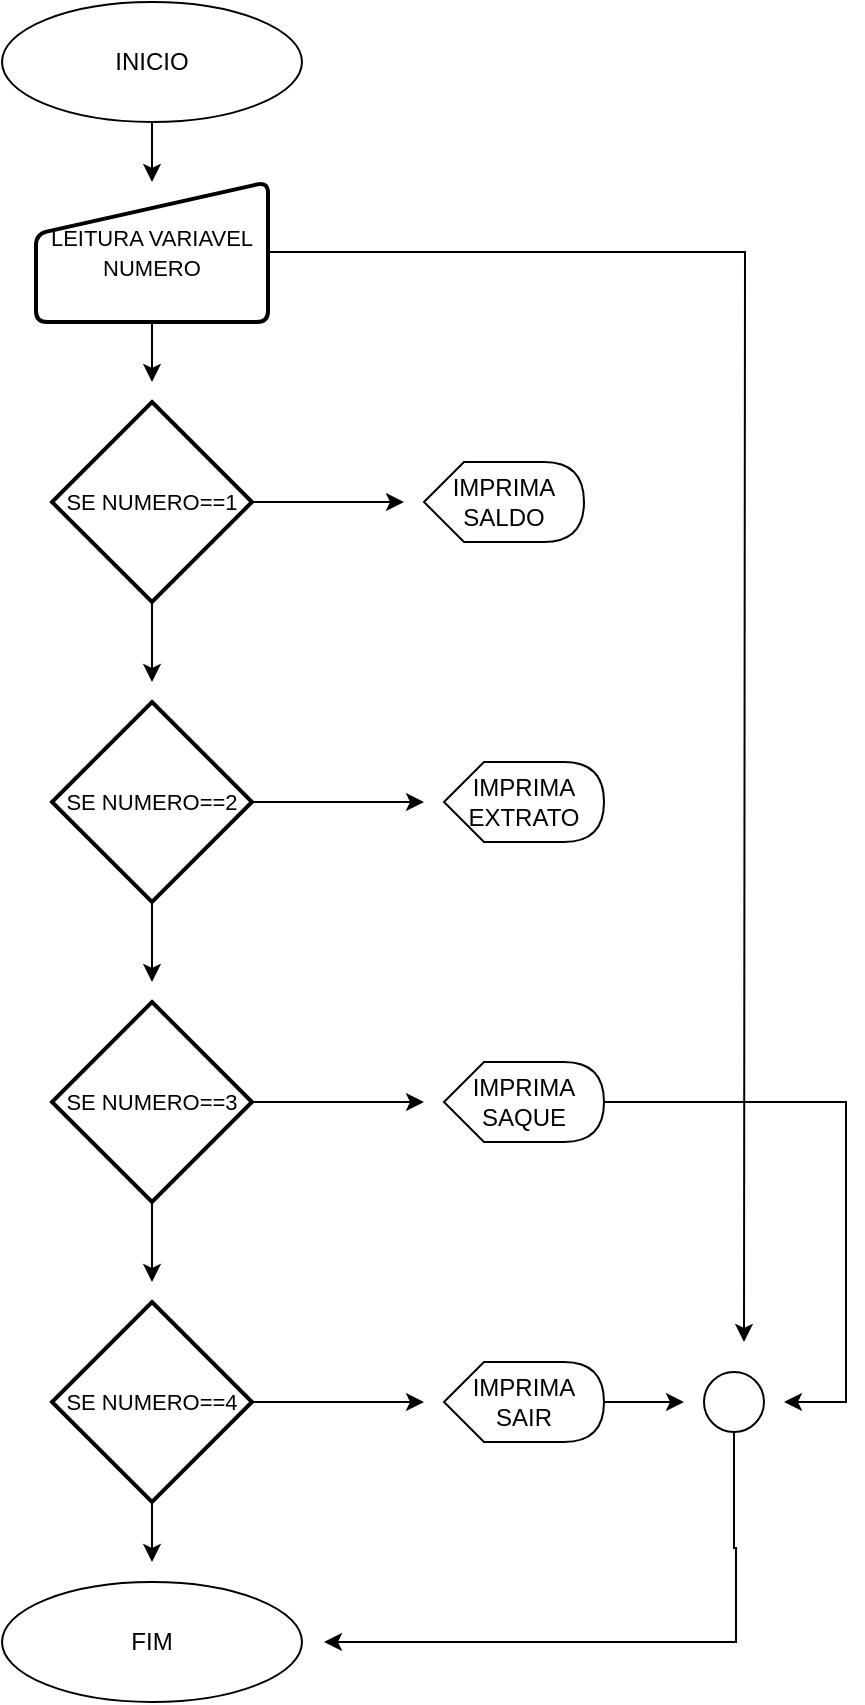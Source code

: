 <mxfile version="24.8.0">
  <diagram name="Página-1" id="DKQFyIsMj1eod74m2C_w">
    <mxGraphModel dx="1014" dy="554" grid="1" gridSize="10" guides="1" tooltips="1" connect="1" arrows="1" fold="1" page="1" pageScale="1" pageWidth="827" pageHeight="1169" math="0" shadow="0">
      <root>
        <mxCell id="0" />
        <mxCell id="1" parent="0" />
        <mxCell id="Pq3PNO85xbKXSgipGfG3-3" value="&lt;font style=&quot;vertical-align: inherit;&quot;&gt;&lt;font style=&quot;vertical-align: inherit;&quot;&gt;FIM&lt;/font&gt;&lt;/font&gt;" style="ellipse;whiteSpace=wrap;html=1;" vertex="1" parent="1">
          <mxGeometry x="339" y="820" width="150" height="60" as="geometry" />
        </mxCell>
        <mxCell id="Pq3PNO85xbKXSgipGfG3-6" style="edgeStyle=orthogonalEdgeStyle;rounded=0;orthogonalLoop=1;jettySize=auto;html=1;entryX=0.5;entryY=0;entryDx=0;entryDy=0;" edge="1" parent="1" source="Pq3PNO85xbKXSgipGfG3-4" target="Pq3PNO85xbKXSgipGfG3-5">
          <mxGeometry relative="1" as="geometry" />
        </mxCell>
        <mxCell id="Pq3PNO85xbKXSgipGfG3-4" value="&lt;font style=&quot;vertical-align: inherit;&quot;&gt;&lt;font style=&quot;vertical-align: inherit;&quot;&gt;INICIO&lt;/font&gt;&lt;/font&gt;" style="ellipse;whiteSpace=wrap;html=1;" vertex="1" parent="1">
          <mxGeometry x="339" y="30" width="150" height="60" as="geometry" />
        </mxCell>
        <mxCell id="Pq3PNO85xbKXSgipGfG3-11" style="edgeStyle=orthogonalEdgeStyle;rounded=0;orthogonalLoop=1;jettySize=auto;html=1;exitX=0.5;exitY=1;exitDx=0;exitDy=0;" edge="1" parent="1" source="Pq3PNO85xbKXSgipGfG3-5">
          <mxGeometry relative="1" as="geometry">
            <mxPoint x="414" y="220" as="targetPoint" />
          </mxGeometry>
        </mxCell>
        <mxCell id="Pq3PNO85xbKXSgipGfG3-25" style="edgeStyle=orthogonalEdgeStyle;rounded=0;orthogonalLoop=1;jettySize=auto;html=1;" edge="1" parent="1" source="Pq3PNO85xbKXSgipGfG3-5">
          <mxGeometry relative="1" as="geometry">
            <mxPoint x="710" y="700" as="targetPoint" />
          </mxGeometry>
        </mxCell>
        <mxCell id="Pq3PNO85xbKXSgipGfG3-5" value="&lt;font style=&quot;vertical-align: inherit;&quot;&gt;&lt;font style=&quot;vertical-align: inherit;&quot;&gt;&lt;font style=&quot;vertical-align: inherit;&quot;&gt;&lt;font style=&quot;vertical-align: inherit; font-size: 11px;&quot;&gt;LEITURA VARIAVEL NUMERO&lt;/font&gt;&lt;/font&gt;&lt;/font&gt;&lt;/font&gt;" style="html=1;strokeWidth=2;shape=manualInput;whiteSpace=wrap;rounded=1;size=26;arcSize=11;" vertex="1" parent="1">
          <mxGeometry x="356" y="120" width="116" height="70" as="geometry" />
        </mxCell>
        <mxCell id="Pq3PNO85xbKXSgipGfG3-15" style="edgeStyle=orthogonalEdgeStyle;rounded=0;orthogonalLoop=1;jettySize=auto;html=1;exitX=0.5;exitY=1;exitDx=0;exitDy=0;exitPerimeter=0;" edge="1" parent="1" source="Pq3PNO85xbKXSgipGfG3-7">
          <mxGeometry relative="1" as="geometry">
            <mxPoint x="414" y="810" as="targetPoint" />
          </mxGeometry>
        </mxCell>
        <mxCell id="Pq3PNO85xbKXSgipGfG3-23" style="edgeStyle=orthogonalEdgeStyle;rounded=0;orthogonalLoop=1;jettySize=auto;html=1;exitX=1;exitY=0.5;exitDx=0;exitDy=0;exitPerimeter=0;" edge="1" parent="1" source="Pq3PNO85xbKXSgipGfG3-7">
          <mxGeometry relative="1" as="geometry">
            <mxPoint x="550" y="730" as="targetPoint" />
          </mxGeometry>
        </mxCell>
        <mxCell id="Pq3PNO85xbKXSgipGfG3-7" value="&lt;font style=&quot;font-size: 11px;&quot;&gt;SE NUMERO==4&lt;/font&gt;" style="strokeWidth=2;html=1;shape=mxgraph.flowchart.decision;whiteSpace=wrap;" vertex="1" parent="1">
          <mxGeometry x="364" y="680" width="100" height="100" as="geometry" />
        </mxCell>
        <mxCell id="Pq3PNO85xbKXSgipGfG3-12" style="edgeStyle=orthogonalEdgeStyle;rounded=0;orthogonalLoop=1;jettySize=auto;html=1;exitX=0.5;exitY=1;exitDx=0;exitDy=0;exitPerimeter=0;" edge="1" parent="1" source="Pq3PNO85xbKXSgipGfG3-8">
          <mxGeometry relative="1" as="geometry">
            <mxPoint x="414" y="370" as="targetPoint" />
          </mxGeometry>
        </mxCell>
        <mxCell id="Pq3PNO85xbKXSgipGfG3-20" style="edgeStyle=orthogonalEdgeStyle;rounded=0;orthogonalLoop=1;jettySize=auto;html=1;exitX=1;exitY=0.5;exitDx=0;exitDy=0;exitPerimeter=0;" edge="1" parent="1" source="Pq3PNO85xbKXSgipGfG3-8">
          <mxGeometry relative="1" as="geometry">
            <mxPoint x="540" y="280" as="targetPoint" />
          </mxGeometry>
        </mxCell>
        <mxCell id="Pq3PNO85xbKXSgipGfG3-8" value="&lt;font style=&quot;vertical-align: inherit;&quot;&gt;&lt;font style=&quot;vertical-align: inherit; font-size: 11px;&quot;&gt;SE NUMERO==1&lt;/font&gt;&lt;/font&gt;" style="strokeWidth=2;html=1;shape=mxgraph.flowchart.decision;whiteSpace=wrap;" vertex="1" parent="1">
          <mxGeometry x="364" y="230" width="100" height="100" as="geometry" />
        </mxCell>
        <mxCell id="Pq3PNO85xbKXSgipGfG3-13" style="edgeStyle=orthogonalEdgeStyle;rounded=0;orthogonalLoop=1;jettySize=auto;html=1;exitX=0.5;exitY=1;exitDx=0;exitDy=0;exitPerimeter=0;" edge="1" parent="1" source="Pq3PNO85xbKXSgipGfG3-9">
          <mxGeometry relative="1" as="geometry">
            <mxPoint x="414" y="520" as="targetPoint" />
          </mxGeometry>
        </mxCell>
        <mxCell id="Pq3PNO85xbKXSgipGfG3-21" style="edgeStyle=orthogonalEdgeStyle;rounded=0;orthogonalLoop=1;jettySize=auto;html=1;exitX=1;exitY=0.5;exitDx=0;exitDy=0;exitPerimeter=0;" edge="1" parent="1" source="Pq3PNO85xbKXSgipGfG3-9">
          <mxGeometry relative="1" as="geometry">
            <mxPoint x="550" y="430" as="targetPoint" />
          </mxGeometry>
        </mxCell>
        <mxCell id="Pq3PNO85xbKXSgipGfG3-9" value="&lt;font style=&quot;vertical-align: inherit;&quot;&gt;&lt;font style=&quot;vertical-align: inherit; font-size: 11px;&quot;&gt;SE NUMERO==2&lt;/font&gt;&lt;/font&gt;" style="strokeWidth=2;html=1;shape=mxgraph.flowchart.decision;whiteSpace=wrap;" vertex="1" parent="1">
          <mxGeometry x="364" y="380" width="100" height="100" as="geometry" />
        </mxCell>
        <mxCell id="Pq3PNO85xbKXSgipGfG3-14" style="edgeStyle=orthogonalEdgeStyle;rounded=0;orthogonalLoop=1;jettySize=auto;html=1;exitX=0.5;exitY=1;exitDx=0;exitDy=0;exitPerimeter=0;" edge="1" parent="1" source="Pq3PNO85xbKXSgipGfG3-10">
          <mxGeometry relative="1" as="geometry">
            <mxPoint x="414" y="670" as="targetPoint" />
          </mxGeometry>
        </mxCell>
        <mxCell id="Pq3PNO85xbKXSgipGfG3-22" style="edgeStyle=orthogonalEdgeStyle;rounded=0;orthogonalLoop=1;jettySize=auto;html=1;exitX=1;exitY=0.5;exitDx=0;exitDy=0;exitPerimeter=0;" edge="1" parent="1" source="Pq3PNO85xbKXSgipGfG3-10">
          <mxGeometry relative="1" as="geometry">
            <mxPoint x="550" y="580" as="targetPoint" />
          </mxGeometry>
        </mxCell>
        <mxCell id="Pq3PNO85xbKXSgipGfG3-10" value="&lt;font style=&quot;vertical-align: inherit;&quot;&gt;&lt;font style=&quot;vertical-align: inherit; font-size: 11px;&quot;&gt;SE NUMERO==3&lt;/font&gt;&lt;/font&gt;" style="strokeWidth=2;html=1;shape=mxgraph.flowchart.decision;whiteSpace=wrap;" vertex="1" parent="1">
          <mxGeometry x="364" y="530" width="100" height="100" as="geometry" />
        </mxCell>
        <mxCell id="Pq3PNO85xbKXSgipGfG3-28" style="edgeStyle=orthogonalEdgeStyle;rounded=0;orthogonalLoop=1;jettySize=auto;html=1;exitX=1;exitY=0.5;exitDx=0;exitDy=0;exitPerimeter=0;" edge="1" parent="1" source="Pq3PNO85xbKXSgipGfG3-16">
          <mxGeometry relative="1" as="geometry">
            <mxPoint x="680" y="730" as="targetPoint" />
          </mxGeometry>
        </mxCell>
        <mxCell id="Pq3PNO85xbKXSgipGfG3-16" value="IMPRIMA SAIR" style="shape=display;whiteSpace=wrap;html=1;" vertex="1" parent="1">
          <mxGeometry x="560" y="710" width="80" height="40" as="geometry" />
        </mxCell>
        <mxCell id="Pq3PNO85xbKXSgipGfG3-17" value="IMPRIMA EXTRATO" style="shape=display;whiteSpace=wrap;html=1;" vertex="1" parent="1">
          <mxGeometry x="560" y="410" width="80" height="40" as="geometry" />
        </mxCell>
        <mxCell id="Pq3PNO85xbKXSgipGfG3-27" style="edgeStyle=orthogonalEdgeStyle;rounded=0;orthogonalLoop=1;jettySize=auto;html=1;" edge="1" parent="1" source="Pq3PNO85xbKXSgipGfG3-18">
          <mxGeometry relative="1" as="geometry">
            <mxPoint x="730" y="730" as="targetPoint" />
            <Array as="points">
              <mxPoint x="761" y="580" />
            </Array>
          </mxGeometry>
        </mxCell>
        <mxCell id="Pq3PNO85xbKXSgipGfG3-18" value="IMPRIMA SAQUE" style="shape=display;whiteSpace=wrap;html=1;" vertex="1" parent="1">
          <mxGeometry x="560" y="560" width="80" height="40" as="geometry" />
        </mxCell>
        <mxCell id="Pq3PNO85xbKXSgipGfG3-19" value="IMPRIMA SALDO" style="shape=display;whiteSpace=wrap;html=1;" vertex="1" parent="1">
          <mxGeometry x="550" y="260" width="80" height="40" as="geometry" />
        </mxCell>
        <mxCell id="Pq3PNO85xbKXSgipGfG3-29" style="edgeStyle=orthogonalEdgeStyle;rounded=0;orthogonalLoop=1;jettySize=auto;html=1;exitX=0.5;exitY=1;exitDx=0;exitDy=0;" edge="1" parent="1" source="Pq3PNO85xbKXSgipGfG3-24">
          <mxGeometry relative="1" as="geometry">
            <mxPoint x="500" y="850" as="targetPoint" />
            <Array as="points">
              <mxPoint x="705" y="803" />
              <mxPoint x="706" y="803" />
            </Array>
          </mxGeometry>
        </mxCell>
        <mxCell id="Pq3PNO85xbKXSgipGfG3-24" value="" style="ellipse;whiteSpace=wrap;html=1;aspect=fixed;" vertex="1" parent="1">
          <mxGeometry x="690" y="715" width="30" height="30" as="geometry" />
        </mxCell>
      </root>
    </mxGraphModel>
  </diagram>
</mxfile>
